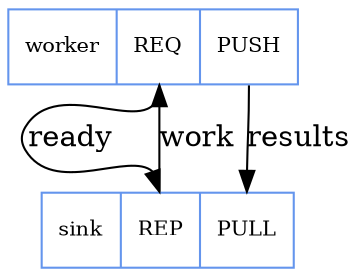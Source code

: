digraph {
  node [color=cornflowerblue];
  subgraph {
    node [shape=record, fontsize=10.0];
    worker     [label="worker | <req> REQ | <push> PUSH"];
    sink       [label="sink   | <rep> REP | <pull> PULL"];
  }
  subgraph {
    worker:push -> sink:pull  [label=results];
    worker:req  -> sink:rep   [label=ready];
    sink:rep    -> worker:req [label=work];
  }
}
